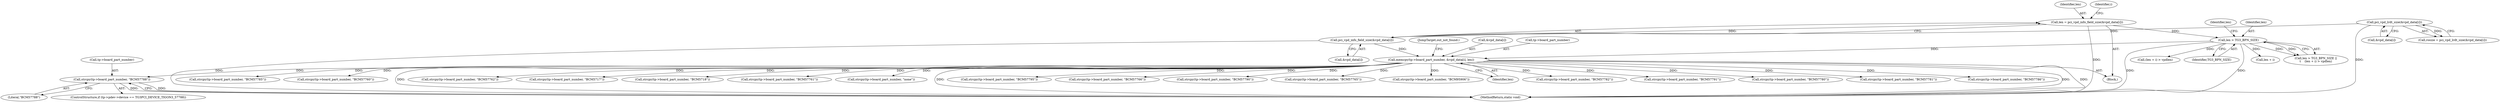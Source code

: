 digraph "0_linux_715230a44310a8cf66fbfb5a46f9a62a9b2de424@pointer" {
"1000421" [label="(Call,strcpy(tp->board_part_number, \"BCM57788\"))"];
"1000301" [label="(Call,memcpy(tp->board_part_number, &vpd_data[i], len))"];
"1000282" [label="(Call,pci_vpd_info_field_size(&vpd_data[i]))"];
"1000139" [label="(Call,pci_vpd_lrdt_size(&vpd_data[i]))"];
"1000292" [label="(Call,len > TG3_BPN_SIZE)"];
"1000280" [label="(Call,len = pci_vpd_info_field_size(&vpd_data[i]))"];
"1000393" [label="(Call,strcpy(tp->board_part_number, \"BCM57760\"))"];
"1000535" [label="(Call,strcpy(tp->board_part_number, \"BCM57762\"))"];
"1000296" [label="(Call,len + i)"];
"1000302" [label="(Call,tp->board_part_number)"];
"1000343" [label="(Call,strcpy(tp->board_part_number, \"BCM5717\"))"];
"1000413" [label="(ControlStructure,if (tp->pdev->device == TG3PCI_DEVICE_TIGON3_57788))"];
"1000357" [label="(Call,strcpy(tp->board_part_number, \"BCM5718\"))"];
"1000599" [label="(Call,strcpy(tp->board_part_number, \"none\"))"];
"1000297" [label="(Identifier,len)"];
"1000291" [label="(Call,len > TG3_BPN_SIZE ||\n\t    (len + i) > vpdlen)"];
"1000443" [label="(Call,strcpy(tp->board_part_number, \"BCM57761\"))"];
"1000293" [label="(Identifier,len)"];
"1000310" [label="(JumpTarget,out_not_found:)"];
"1000513" [label="(Call,strcpy(tp->board_part_number, \"BCM57795\"))"];
"1000549" [label="(Call,strcpy(tp->board_part_number, \"BCM57766\"))"];
"1000280" [label="(Call,len = pci_vpd_info_field_size(&vpd_data[i]))"];
"1000407" [label="(Call,strcpy(tp->board_part_number, \"BCM57790\"))"];
"1000422" [label="(Call,tp->board_part_number)"];
"1000457" [label="(Call,strcpy(tp->board_part_number, \"BCM57765\"))"];
"1000591" [label="(Call,strcpy(tp->board_part_number, \"BCM95906\"))"];
"1000421" [label="(Call,strcpy(tp->board_part_number, \"BCM57788\"))"];
"1000281" [label="(Identifier,len)"];
"1000292" [label="(Call,len > TG3_BPN_SIZE)"];
"1000295" [label="(Call,(len + i) > vpdlen)"];
"1000309" [label="(Identifier,len)"];
"1000288" [label="(Identifier,i)"];
"1000563" [label="(Call,strcpy(tp->board_part_number, \"BCM57782\"))"];
"1000140" [label="(Call,&vpd_data[i])"];
"1000301" [label="(Call,memcpy(tp->board_part_number, &vpd_data[i], len))"];
"1000283" [label="(Call,&vpd_data[i])"];
"1000604" [label="(MethodReturn,static void)"];
"1000425" [label="(Literal,\"BCM57788\")"];
"1000499" [label="(Call,strcpy(tp->board_part_number, \"BCM57791\"))"];
"1000282" [label="(Call,pci_vpd_info_field_size(&vpd_data[i]))"];
"1000379" [label="(Call,strcpy(tp->board_part_number, \"BCM57780\"))"];
"1000294" [label="(Identifier,TG3_BPN_SIZE)"];
"1000139" [label="(Call,pci_vpd_lrdt_size(&vpd_data[i]))"];
"1000102" [label="(Block,)"];
"1000471" [label="(Call,strcpy(tp->board_part_number, \"BCM57781\"))"];
"1000577" [label="(Call,strcpy(tp->board_part_number, \"BCM57786\"))"];
"1000305" [label="(Call,&vpd_data[i])"];
"1000137" [label="(Call,rosize = pci_vpd_lrdt_size(&vpd_data[i]))"];
"1000485" [label="(Call,strcpy(tp->board_part_number, \"BCM57785\"))"];
"1000421" -> "1000413"  [label="AST: "];
"1000421" -> "1000425"  [label="CFG: "];
"1000422" -> "1000421"  [label="AST: "];
"1000425" -> "1000421"  [label="AST: "];
"1000604" -> "1000421"  [label="CFG: "];
"1000421" -> "1000604"  [label="DDG: "];
"1000421" -> "1000604"  [label="DDG: "];
"1000301" -> "1000421"  [label="DDG: "];
"1000301" -> "1000102"  [label="AST: "];
"1000301" -> "1000309"  [label="CFG: "];
"1000302" -> "1000301"  [label="AST: "];
"1000305" -> "1000301"  [label="AST: "];
"1000309" -> "1000301"  [label="AST: "];
"1000310" -> "1000301"  [label="CFG: "];
"1000301" -> "1000604"  [label="DDG: "];
"1000301" -> "1000604"  [label="DDG: "];
"1000301" -> "1000604"  [label="DDG: "];
"1000301" -> "1000604"  [label="DDG: "];
"1000282" -> "1000301"  [label="DDG: "];
"1000292" -> "1000301"  [label="DDG: "];
"1000301" -> "1000343"  [label="DDG: "];
"1000301" -> "1000357"  [label="DDG: "];
"1000301" -> "1000379"  [label="DDG: "];
"1000301" -> "1000393"  [label="DDG: "];
"1000301" -> "1000407"  [label="DDG: "];
"1000301" -> "1000443"  [label="DDG: "];
"1000301" -> "1000457"  [label="DDG: "];
"1000301" -> "1000471"  [label="DDG: "];
"1000301" -> "1000485"  [label="DDG: "];
"1000301" -> "1000499"  [label="DDG: "];
"1000301" -> "1000513"  [label="DDG: "];
"1000301" -> "1000535"  [label="DDG: "];
"1000301" -> "1000549"  [label="DDG: "];
"1000301" -> "1000563"  [label="DDG: "];
"1000301" -> "1000577"  [label="DDG: "];
"1000301" -> "1000591"  [label="DDG: "];
"1000301" -> "1000599"  [label="DDG: "];
"1000282" -> "1000280"  [label="AST: "];
"1000282" -> "1000283"  [label="CFG: "];
"1000283" -> "1000282"  [label="AST: "];
"1000280" -> "1000282"  [label="CFG: "];
"1000282" -> "1000604"  [label="DDG: "];
"1000282" -> "1000280"  [label="DDG: "];
"1000139" -> "1000282"  [label="DDG: "];
"1000139" -> "1000137"  [label="AST: "];
"1000139" -> "1000140"  [label="CFG: "];
"1000140" -> "1000139"  [label="AST: "];
"1000137" -> "1000139"  [label="CFG: "];
"1000139" -> "1000604"  [label="DDG: "];
"1000139" -> "1000137"  [label="DDG: "];
"1000292" -> "1000291"  [label="AST: "];
"1000292" -> "1000294"  [label="CFG: "];
"1000293" -> "1000292"  [label="AST: "];
"1000294" -> "1000292"  [label="AST: "];
"1000297" -> "1000292"  [label="CFG: "];
"1000291" -> "1000292"  [label="CFG: "];
"1000292" -> "1000604"  [label="DDG: "];
"1000292" -> "1000604"  [label="DDG: "];
"1000292" -> "1000291"  [label="DDG: "];
"1000292" -> "1000291"  [label="DDG: "];
"1000280" -> "1000292"  [label="DDG: "];
"1000292" -> "1000295"  [label="DDG: "];
"1000292" -> "1000296"  [label="DDG: "];
"1000280" -> "1000102"  [label="AST: "];
"1000281" -> "1000280"  [label="AST: "];
"1000288" -> "1000280"  [label="CFG: "];
"1000280" -> "1000604"  [label="DDG: "];
}
